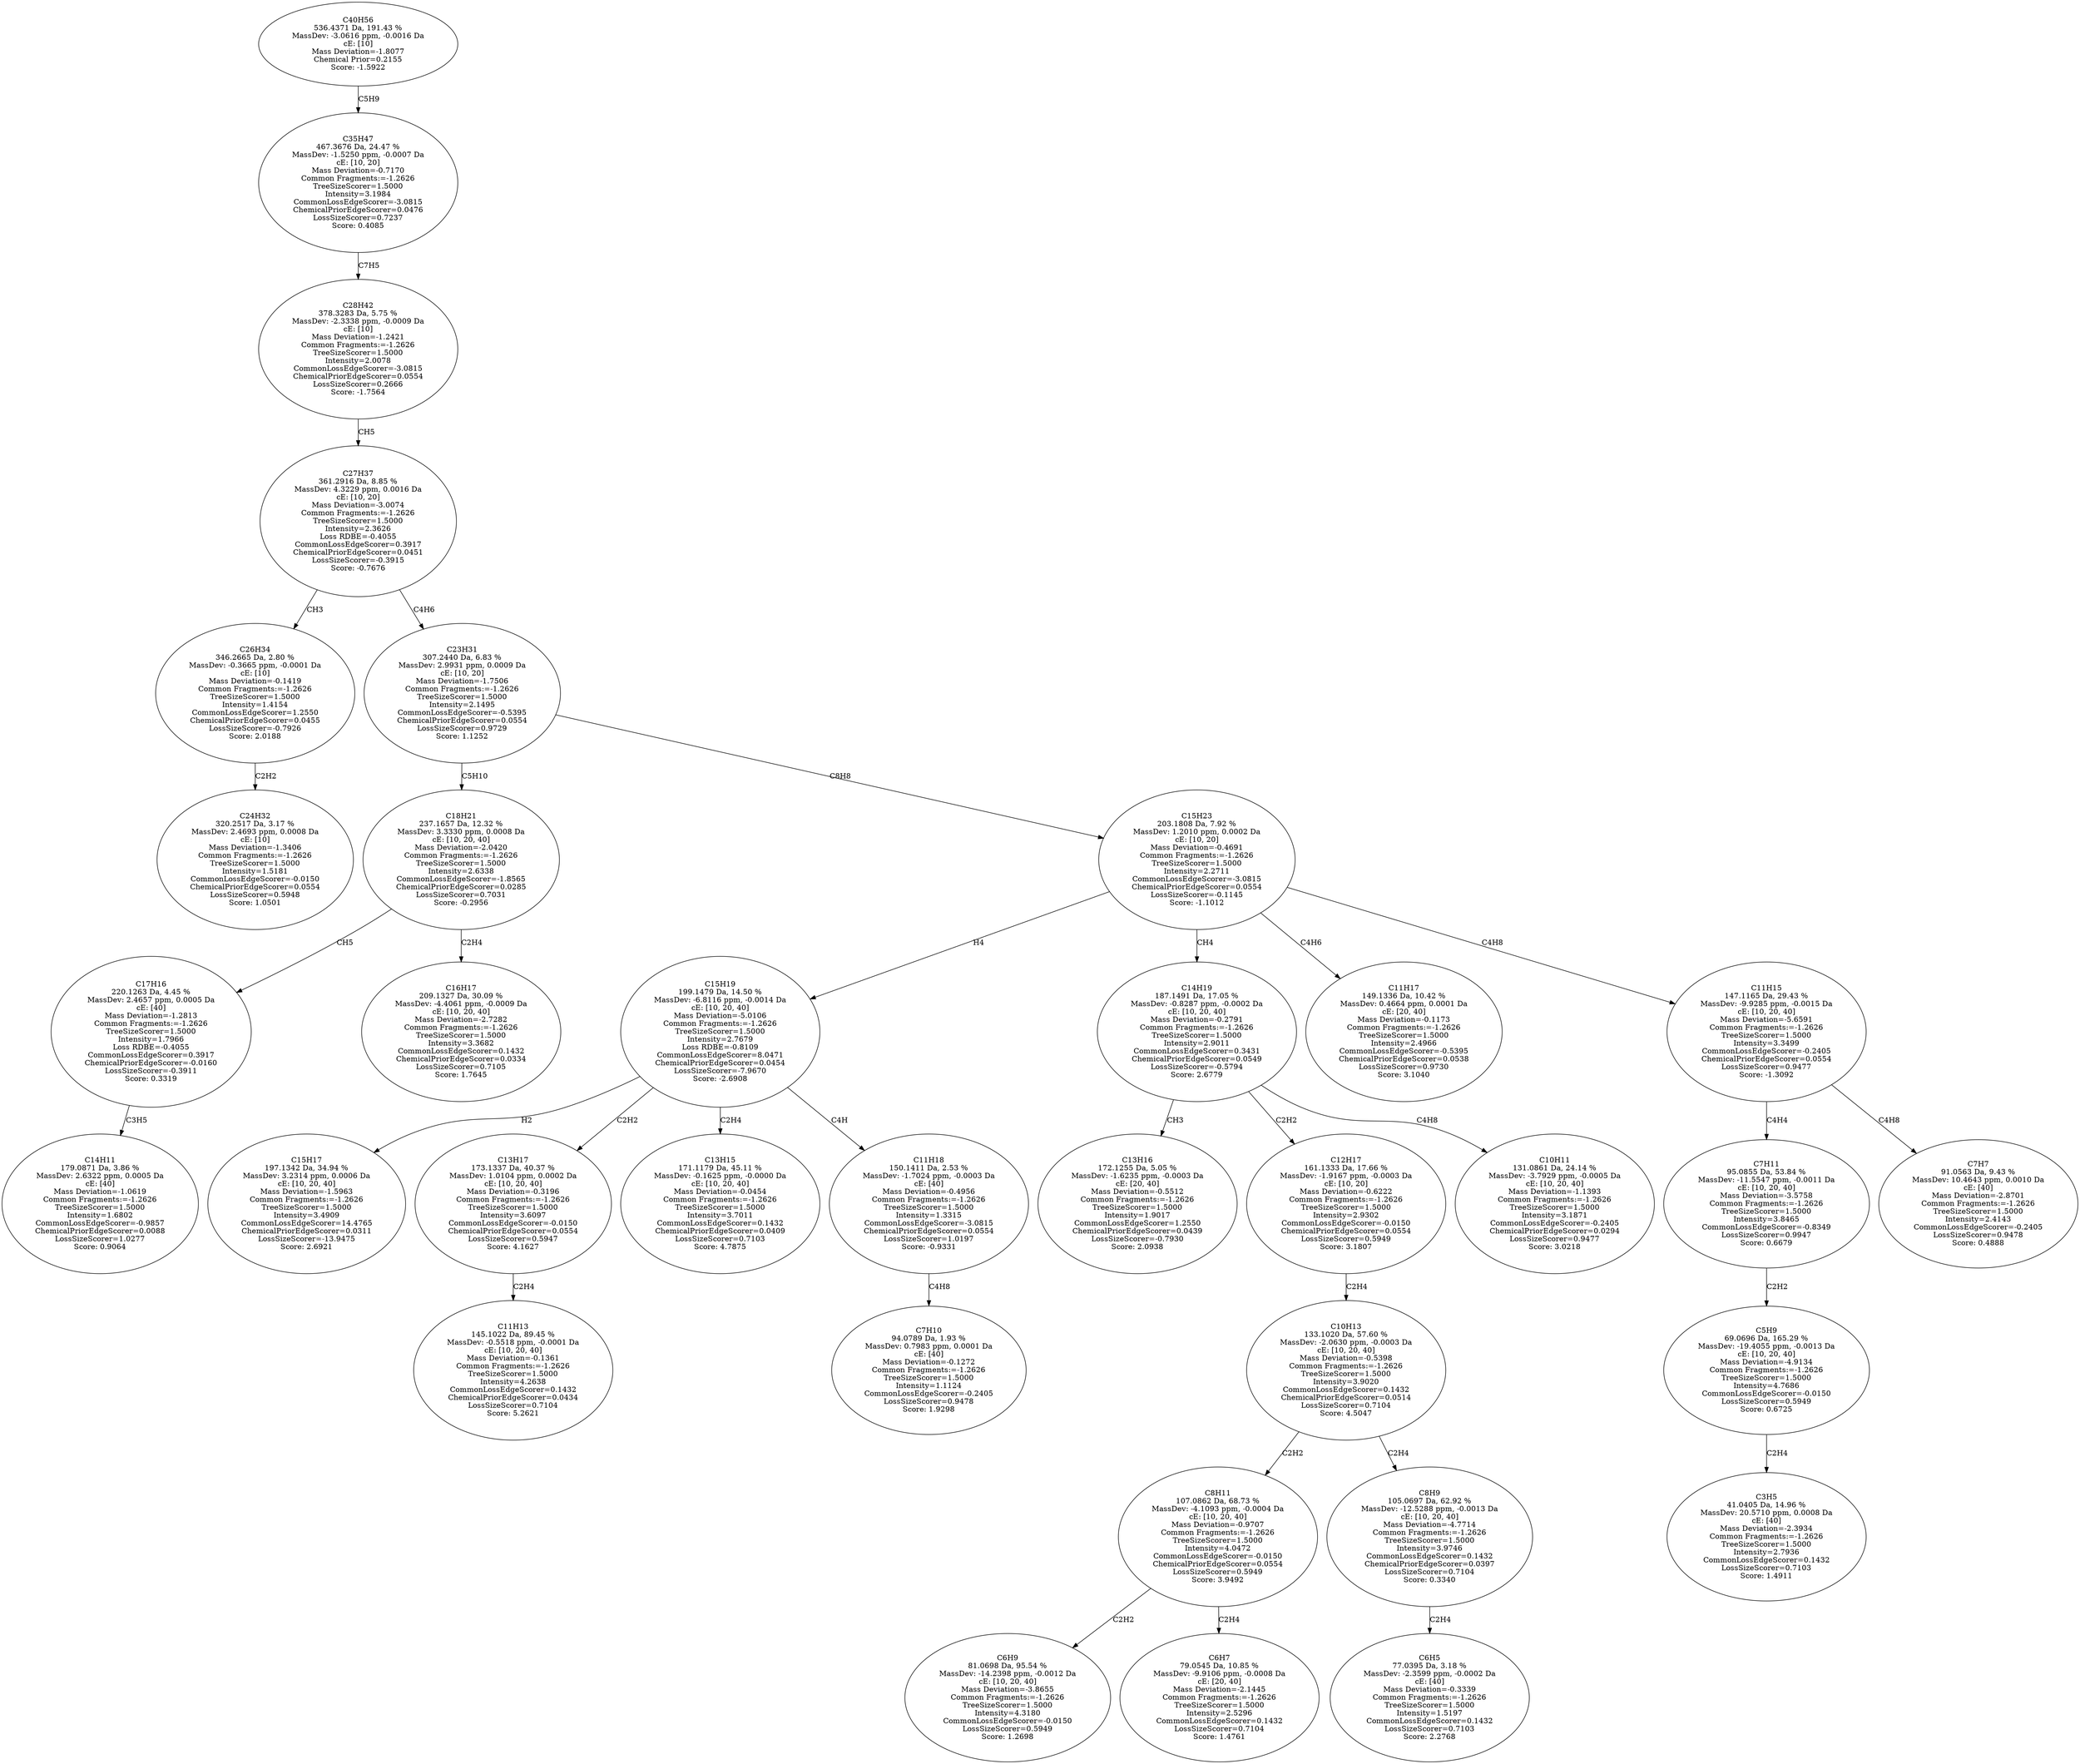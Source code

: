strict digraph {
v1 [label="C24H32\n320.2517 Da, 3.17 %\nMassDev: 2.4693 ppm, 0.0008 Da\ncE: [10]\nMass Deviation=-1.3406\nCommon Fragments:=-1.2626\nTreeSizeScorer=1.5000\nIntensity=1.5181\nCommonLossEdgeScorer=-0.0150\nChemicalPriorEdgeScorer=0.0554\nLossSizeScorer=0.5948\nScore: 1.0501"];
v2 [label="C26H34\n346.2665 Da, 2.80 %\nMassDev: -0.3665 ppm, -0.0001 Da\ncE: [10]\nMass Deviation=-0.1419\nCommon Fragments:=-1.2626\nTreeSizeScorer=1.5000\nIntensity=1.4154\nCommonLossEdgeScorer=1.2550\nChemicalPriorEdgeScorer=0.0455\nLossSizeScorer=-0.7926\nScore: 2.0188"];
v3 [label="C14H11\n179.0871 Da, 3.86 %\nMassDev: 2.6322 ppm, 0.0005 Da\ncE: [40]\nMass Deviation=-1.0619\nCommon Fragments:=-1.2626\nTreeSizeScorer=1.5000\nIntensity=1.6802\nCommonLossEdgeScorer=-0.9857\nChemicalPriorEdgeScorer=0.0088\nLossSizeScorer=1.0277\nScore: 0.9064"];
v4 [label="C17H16\n220.1263 Da, 4.45 %\nMassDev: 2.4657 ppm, 0.0005 Da\ncE: [40]\nMass Deviation=-1.2813\nCommon Fragments:=-1.2626\nTreeSizeScorer=1.5000\nIntensity=1.7966\nLoss RDBE=-0.4055\nCommonLossEdgeScorer=0.3917\nChemicalPriorEdgeScorer=-0.0160\nLossSizeScorer=-0.3911\nScore: 0.3319"];
v5 [label="C16H17\n209.1327 Da, 30.09 %\nMassDev: -4.4061 ppm, -0.0009 Da\ncE: [10, 20, 40]\nMass Deviation=-2.7282\nCommon Fragments:=-1.2626\nTreeSizeScorer=1.5000\nIntensity=3.3682\nCommonLossEdgeScorer=0.1432\nChemicalPriorEdgeScorer=0.0334\nLossSizeScorer=0.7105\nScore: 1.7645"];
v6 [label="C18H21\n237.1657 Da, 12.32 %\nMassDev: 3.3330 ppm, 0.0008 Da\ncE: [10, 20, 40]\nMass Deviation=-2.0420\nCommon Fragments:=-1.2626\nTreeSizeScorer=1.5000\nIntensity=2.6338\nCommonLossEdgeScorer=-1.8565\nChemicalPriorEdgeScorer=0.0285\nLossSizeScorer=0.7031\nScore: -0.2956"];
v7 [label="C15H17\n197.1342 Da, 34.94 %\nMassDev: 3.2314 ppm, 0.0006 Da\ncE: [10, 20, 40]\nMass Deviation=-1.5963\nCommon Fragments:=-1.2626\nTreeSizeScorer=1.5000\nIntensity=3.4909\nCommonLossEdgeScorer=14.4765\nChemicalPriorEdgeScorer=0.0311\nLossSizeScorer=-13.9475\nScore: 2.6921"];
v8 [label="C11H13\n145.1022 Da, 89.45 %\nMassDev: -0.5518 ppm, -0.0001 Da\ncE: [10, 20, 40]\nMass Deviation=-0.1361\nCommon Fragments:=-1.2626\nTreeSizeScorer=1.5000\nIntensity=4.2638\nCommonLossEdgeScorer=0.1432\nChemicalPriorEdgeScorer=0.0434\nLossSizeScorer=0.7104\nScore: 5.2621"];
v9 [label="C13H17\n173.1337 Da, 40.37 %\nMassDev: 1.0104 ppm, 0.0002 Da\ncE: [10, 20, 40]\nMass Deviation=-0.3196\nCommon Fragments:=-1.2626\nTreeSizeScorer=1.5000\nIntensity=3.6097\nCommonLossEdgeScorer=-0.0150\nChemicalPriorEdgeScorer=0.0554\nLossSizeScorer=0.5947\nScore: 4.1627"];
v10 [label="C13H15\n171.1179 Da, 45.11 %\nMassDev: -0.1625 ppm, -0.0000 Da\ncE: [10, 20, 40]\nMass Deviation=-0.0454\nCommon Fragments:=-1.2626\nTreeSizeScorer=1.5000\nIntensity=3.7011\nCommonLossEdgeScorer=0.1432\nChemicalPriorEdgeScorer=0.0409\nLossSizeScorer=0.7103\nScore: 4.7875"];
v11 [label="C7H10\n94.0789 Da, 1.93 %\nMassDev: 0.7983 ppm, 0.0001 Da\ncE: [40]\nMass Deviation=-0.1272\nCommon Fragments:=-1.2626\nTreeSizeScorer=1.5000\nIntensity=1.1124\nCommonLossEdgeScorer=-0.2405\nLossSizeScorer=0.9478\nScore: 1.9298"];
v12 [label="C11H18\n150.1411 Da, 2.53 %\nMassDev: -1.7024 ppm, -0.0003 Da\ncE: [40]\nMass Deviation=-0.4956\nCommon Fragments:=-1.2626\nTreeSizeScorer=1.5000\nIntensity=1.3315\nCommonLossEdgeScorer=-3.0815\nChemicalPriorEdgeScorer=0.0554\nLossSizeScorer=1.0197\nScore: -0.9331"];
v13 [label="C15H19\n199.1479 Da, 14.50 %\nMassDev: -6.8116 ppm, -0.0014 Da\ncE: [10, 20, 40]\nMass Deviation=-5.0106\nCommon Fragments:=-1.2626\nTreeSizeScorer=1.5000\nIntensity=2.7679\nLoss RDBE=-0.8109\nCommonLossEdgeScorer=8.0471\nChemicalPriorEdgeScorer=0.0454\nLossSizeScorer=-7.9670\nScore: -2.6908"];
v14 [label="C13H16\n172.1255 Da, 5.05 %\nMassDev: -1.6235 ppm, -0.0003 Da\ncE: [20, 40]\nMass Deviation=-0.5512\nCommon Fragments:=-1.2626\nTreeSizeScorer=1.5000\nIntensity=1.9017\nCommonLossEdgeScorer=1.2550\nChemicalPriorEdgeScorer=0.0439\nLossSizeScorer=-0.7930\nScore: 2.0938"];
v15 [label="C6H9\n81.0698 Da, 95.54 %\nMassDev: -14.2398 ppm, -0.0012 Da\ncE: [10, 20, 40]\nMass Deviation=-3.8655\nCommon Fragments:=-1.2626\nTreeSizeScorer=1.5000\nIntensity=4.3180\nCommonLossEdgeScorer=-0.0150\nLossSizeScorer=0.5949\nScore: 1.2698"];
v16 [label="C6H7\n79.0545 Da, 10.85 %\nMassDev: -9.9106 ppm, -0.0008 Da\ncE: [20, 40]\nMass Deviation=-2.1445\nCommon Fragments:=-1.2626\nTreeSizeScorer=1.5000\nIntensity=2.5296\nCommonLossEdgeScorer=0.1432\nLossSizeScorer=0.7104\nScore: 1.4761"];
v17 [label="C8H11\n107.0862 Da, 68.73 %\nMassDev: -4.1093 ppm, -0.0004 Da\ncE: [10, 20, 40]\nMass Deviation=-0.9707\nCommon Fragments:=-1.2626\nTreeSizeScorer=1.5000\nIntensity=4.0472\nCommonLossEdgeScorer=-0.0150\nChemicalPriorEdgeScorer=0.0554\nLossSizeScorer=0.5949\nScore: 3.9492"];
v18 [label="C6H5\n77.0395 Da, 3.18 %\nMassDev: -2.3599 ppm, -0.0002 Da\ncE: [40]\nMass Deviation=-0.3339\nCommon Fragments:=-1.2626\nTreeSizeScorer=1.5000\nIntensity=1.5197\nCommonLossEdgeScorer=0.1432\nLossSizeScorer=0.7103\nScore: 2.2768"];
v19 [label="C8H9\n105.0697 Da, 62.92 %\nMassDev: -12.5288 ppm, -0.0013 Da\ncE: [10, 20, 40]\nMass Deviation=-4.7714\nCommon Fragments:=-1.2626\nTreeSizeScorer=1.5000\nIntensity=3.9746\nCommonLossEdgeScorer=0.1432\nChemicalPriorEdgeScorer=0.0397\nLossSizeScorer=0.7104\nScore: 0.3340"];
v20 [label="C10H13\n133.1020 Da, 57.60 %\nMassDev: -2.0630 ppm, -0.0003 Da\ncE: [10, 20, 40]\nMass Deviation=-0.5398\nCommon Fragments:=-1.2626\nTreeSizeScorer=1.5000\nIntensity=3.9020\nCommonLossEdgeScorer=0.1432\nChemicalPriorEdgeScorer=0.0514\nLossSizeScorer=0.7104\nScore: 4.5047"];
v21 [label="C12H17\n161.1333 Da, 17.66 %\nMassDev: -1.9167 ppm, -0.0003 Da\ncE: [10, 20]\nMass Deviation=-0.6222\nCommon Fragments:=-1.2626\nTreeSizeScorer=1.5000\nIntensity=2.9302\nCommonLossEdgeScorer=-0.0150\nChemicalPriorEdgeScorer=0.0554\nLossSizeScorer=0.5949\nScore: 3.1807"];
v22 [label="C10H11\n131.0861 Da, 24.14 %\nMassDev: -3.7929 ppm, -0.0005 Da\ncE: [10, 20, 40]\nMass Deviation=-1.1393\nCommon Fragments:=-1.2626\nTreeSizeScorer=1.5000\nIntensity=3.1871\nCommonLossEdgeScorer=-0.2405\nChemicalPriorEdgeScorer=0.0294\nLossSizeScorer=0.9477\nScore: 3.0218"];
v23 [label="C14H19\n187.1491 Da, 17.05 %\nMassDev: -0.8287 ppm, -0.0002 Da\ncE: [10, 20, 40]\nMass Deviation=-0.2791\nCommon Fragments:=-1.2626\nTreeSizeScorer=1.5000\nIntensity=2.9011\nCommonLossEdgeScorer=0.3431\nChemicalPriorEdgeScorer=0.0549\nLossSizeScorer=-0.5794\nScore: 2.6779"];
v24 [label="C11H17\n149.1336 Da, 10.42 %\nMassDev: 0.4664 ppm, 0.0001 Da\ncE: [20, 40]\nMass Deviation=-0.1173\nCommon Fragments:=-1.2626\nTreeSizeScorer=1.5000\nIntensity=2.4966\nCommonLossEdgeScorer=-0.5395\nChemicalPriorEdgeScorer=0.0538\nLossSizeScorer=0.9730\nScore: 3.1040"];
v25 [label="C3H5\n41.0405 Da, 14.96 %\nMassDev: 20.5710 ppm, 0.0008 Da\ncE: [40]\nMass Deviation=-2.3934\nCommon Fragments:=-1.2626\nTreeSizeScorer=1.5000\nIntensity=2.7936\nCommonLossEdgeScorer=0.1432\nLossSizeScorer=0.7103\nScore: 1.4911"];
v26 [label="C5H9\n69.0696 Da, 165.29 %\nMassDev: -19.4055 ppm, -0.0013 Da\ncE: [10, 20, 40]\nMass Deviation=-4.9134\nCommon Fragments:=-1.2626\nTreeSizeScorer=1.5000\nIntensity=4.7686\nCommonLossEdgeScorer=-0.0150\nLossSizeScorer=0.5949\nScore: 0.6725"];
v27 [label="C7H11\n95.0855 Da, 53.84 %\nMassDev: -11.5547 ppm, -0.0011 Da\ncE: [10, 20, 40]\nMass Deviation=-3.5758\nCommon Fragments:=-1.2626\nTreeSizeScorer=1.5000\nIntensity=3.8465\nCommonLossEdgeScorer=-0.8349\nLossSizeScorer=0.9947\nScore: 0.6679"];
v28 [label="C7H7\n91.0563 Da, 9.43 %\nMassDev: 10.4643 ppm, 0.0010 Da\ncE: [40]\nMass Deviation=-2.8701\nCommon Fragments:=-1.2626\nTreeSizeScorer=1.5000\nIntensity=2.4143\nCommonLossEdgeScorer=-0.2405\nLossSizeScorer=0.9478\nScore: 0.4888"];
v29 [label="C11H15\n147.1165 Da, 29.43 %\nMassDev: -9.9285 ppm, -0.0015 Da\ncE: [10, 20, 40]\nMass Deviation=-5.6591\nCommon Fragments:=-1.2626\nTreeSizeScorer=1.5000\nIntensity=3.3499\nCommonLossEdgeScorer=-0.2405\nChemicalPriorEdgeScorer=0.0554\nLossSizeScorer=0.9477\nScore: -1.3092"];
v30 [label="C15H23\n203.1808 Da, 7.92 %\nMassDev: 1.2010 ppm, 0.0002 Da\ncE: [10, 20]\nMass Deviation=-0.4691\nCommon Fragments:=-1.2626\nTreeSizeScorer=1.5000\nIntensity=2.2711\nCommonLossEdgeScorer=-3.0815\nChemicalPriorEdgeScorer=0.0554\nLossSizeScorer=-0.1145\nScore: -1.1012"];
v31 [label="C23H31\n307.2440 Da, 6.83 %\nMassDev: 2.9931 ppm, 0.0009 Da\ncE: [10, 20]\nMass Deviation=-1.7506\nCommon Fragments:=-1.2626\nTreeSizeScorer=1.5000\nIntensity=2.1495\nCommonLossEdgeScorer=-0.5395\nChemicalPriorEdgeScorer=0.0554\nLossSizeScorer=0.9729\nScore: 1.1252"];
v32 [label="C27H37\n361.2916 Da, 8.85 %\nMassDev: 4.3229 ppm, 0.0016 Da\ncE: [10, 20]\nMass Deviation=-3.0074\nCommon Fragments:=-1.2626\nTreeSizeScorer=1.5000\nIntensity=2.3626\nLoss RDBE=-0.4055\nCommonLossEdgeScorer=0.3917\nChemicalPriorEdgeScorer=0.0451\nLossSizeScorer=-0.3915\nScore: -0.7676"];
v33 [label="C28H42\n378.3283 Da, 5.75 %\nMassDev: -2.3338 ppm, -0.0009 Da\ncE: [10]\nMass Deviation=-1.2421\nCommon Fragments:=-1.2626\nTreeSizeScorer=1.5000\nIntensity=2.0078\nCommonLossEdgeScorer=-3.0815\nChemicalPriorEdgeScorer=0.0554\nLossSizeScorer=0.2666\nScore: -1.7564"];
v34 [label="C35H47\n467.3676 Da, 24.47 %\nMassDev: -1.5250 ppm, -0.0007 Da\ncE: [10, 20]\nMass Deviation=-0.7170\nCommon Fragments:=-1.2626\nTreeSizeScorer=1.5000\nIntensity=3.1984\nCommonLossEdgeScorer=-3.0815\nChemicalPriorEdgeScorer=0.0476\nLossSizeScorer=0.7237\nScore: 0.4085"];
v35 [label="C40H56\n536.4371 Da, 191.43 %\nMassDev: -3.0616 ppm, -0.0016 Da\ncE: [10]\nMass Deviation=-1.8077\nChemical Prior=0.2155\nScore: -1.5922"];
v2 -> v1 [label="C2H2"];
v32 -> v2 [label="CH3"];
v4 -> v3 [label="C3H5"];
v6 -> v4 [label="CH5"];
v6 -> v5 [label="C2H4"];
v31 -> v6 [label="C5H10"];
v13 -> v7 [label="H2"];
v9 -> v8 [label="C2H4"];
v13 -> v9 [label="C2H2"];
v13 -> v10 [label="C2H4"];
v12 -> v11 [label="C4H8"];
v13 -> v12 [label="C4H"];
v30 -> v13 [label="H4"];
v23 -> v14 [label="CH3"];
v17 -> v15 [label="C2H2"];
v17 -> v16 [label="C2H4"];
v20 -> v17 [label="C2H2"];
v19 -> v18 [label="C2H4"];
v20 -> v19 [label="C2H4"];
v21 -> v20 [label="C2H4"];
v23 -> v21 [label="C2H2"];
v23 -> v22 [label="C4H8"];
v30 -> v23 [label="CH4"];
v30 -> v24 [label="C4H6"];
v26 -> v25 [label="C2H4"];
v27 -> v26 [label="C2H2"];
v29 -> v27 [label="C4H4"];
v29 -> v28 [label="C4H8"];
v30 -> v29 [label="C4H8"];
v31 -> v30 [label="C8H8"];
v32 -> v31 [label="C4H6"];
v33 -> v32 [label="CH5"];
v34 -> v33 [label="C7H5"];
v35 -> v34 [label="C5H9"];
}